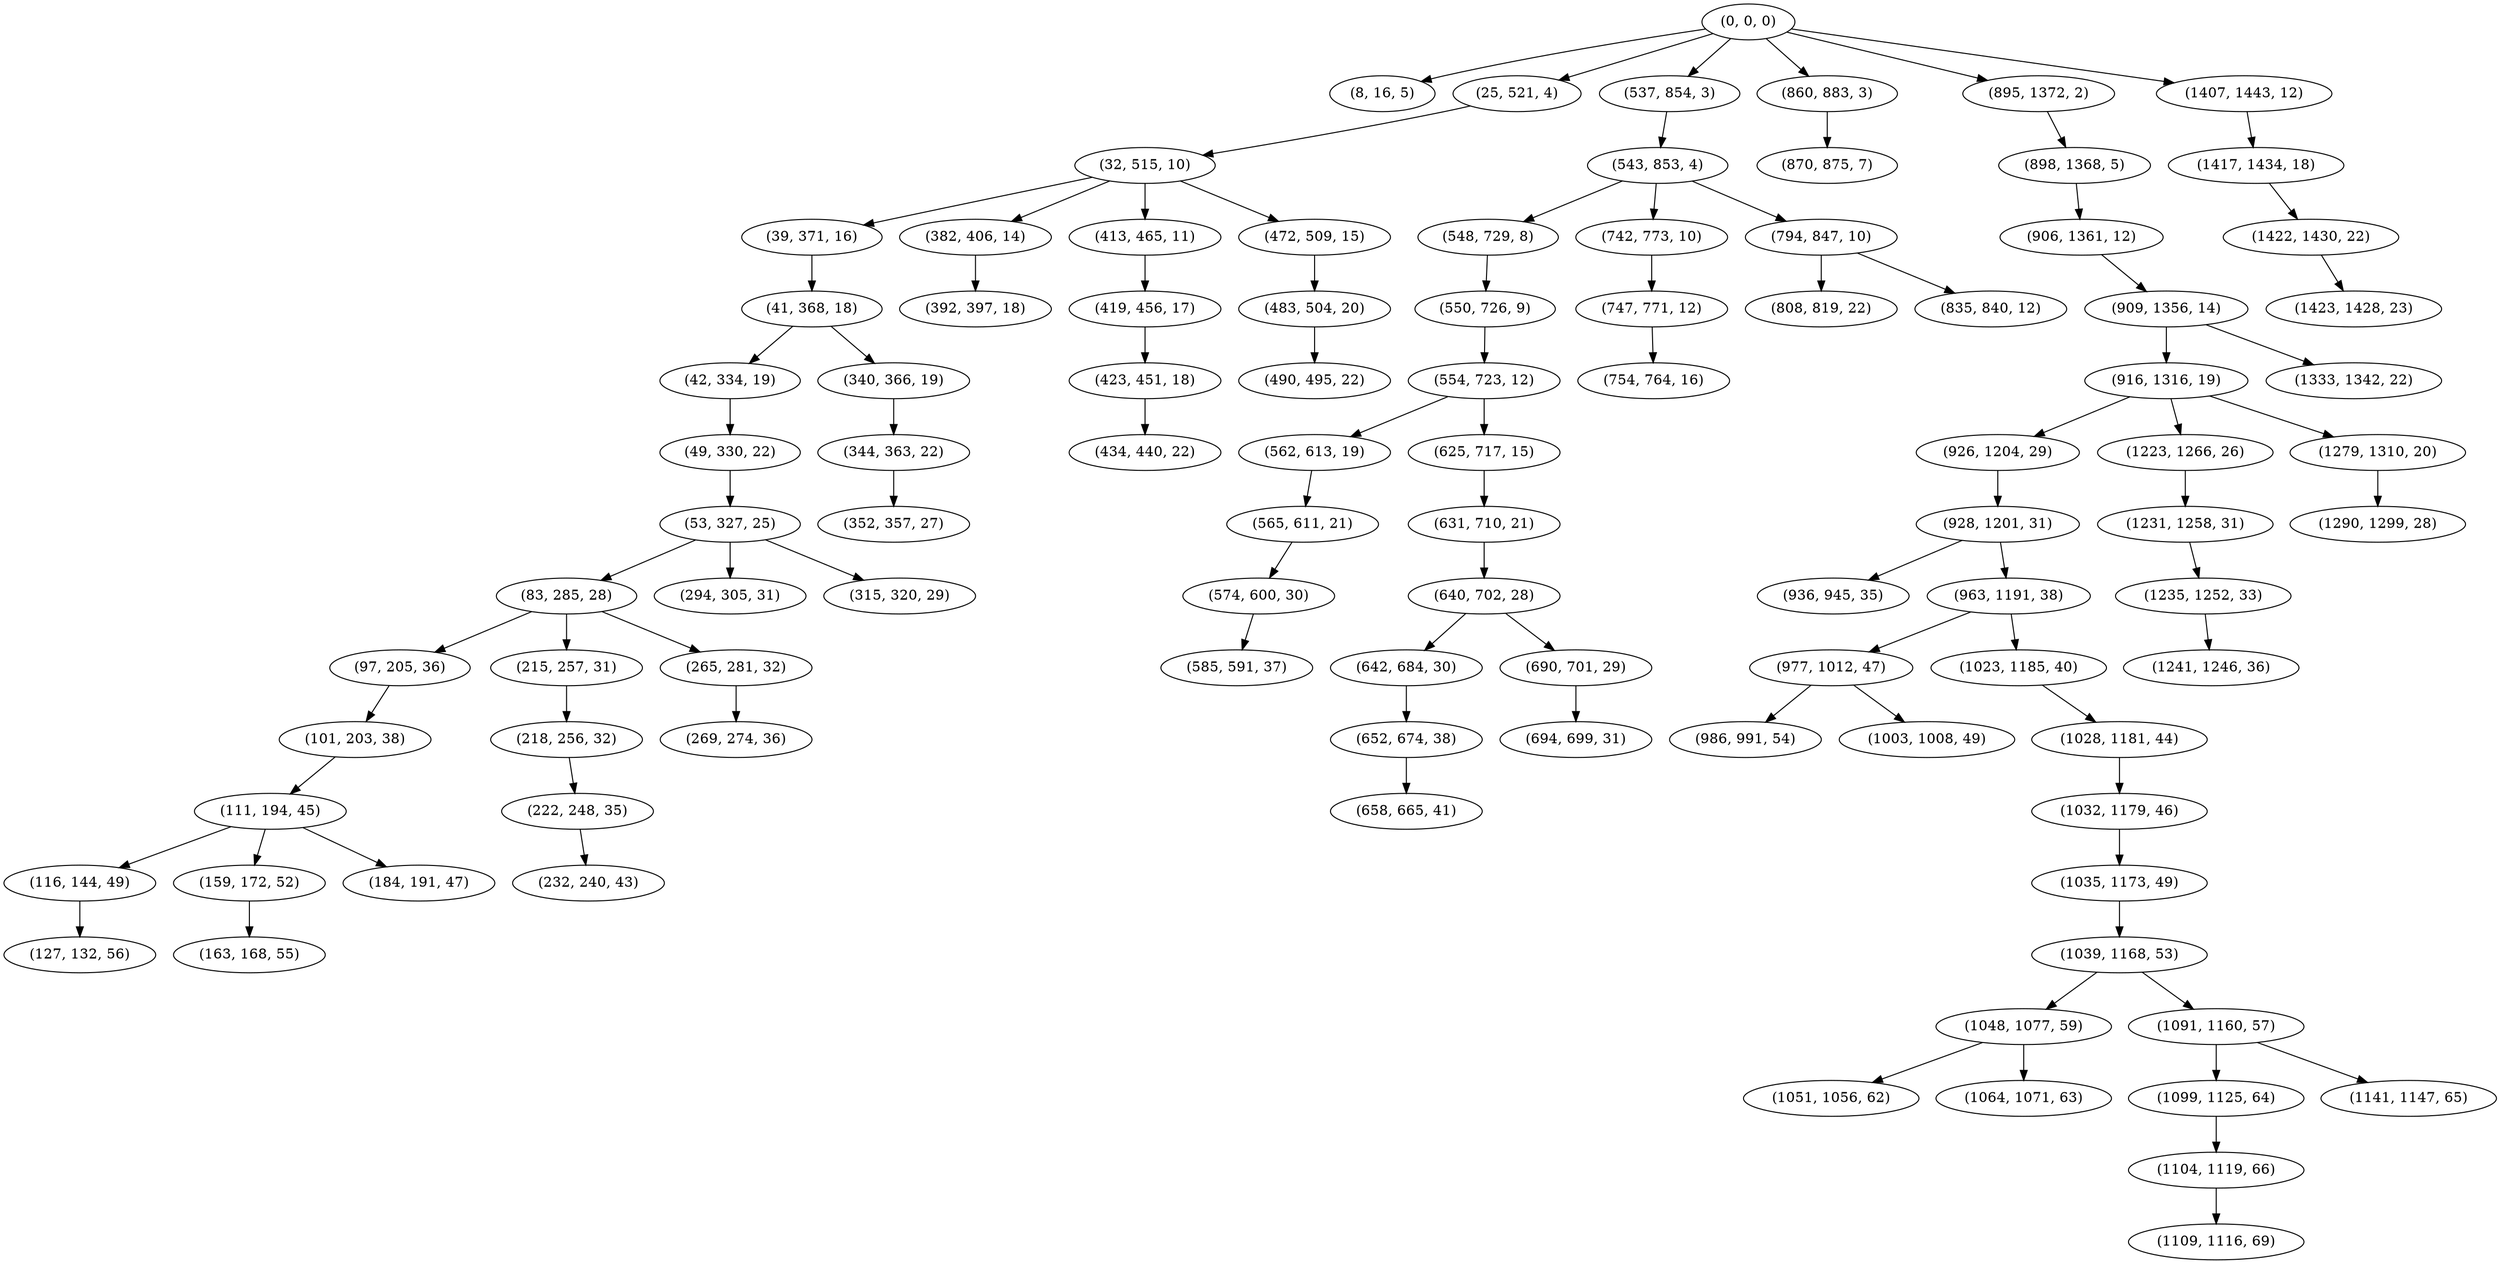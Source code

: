 digraph tree {
    "(0, 0, 0)";
    "(8, 16, 5)";
    "(25, 521, 4)";
    "(32, 515, 10)";
    "(39, 371, 16)";
    "(41, 368, 18)";
    "(42, 334, 19)";
    "(49, 330, 22)";
    "(53, 327, 25)";
    "(83, 285, 28)";
    "(97, 205, 36)";
    "(101, 203, 38)";
    "(111, 194, 45)";
    "(116, 144, 49)";
    "(127, 132, 56)";
    "(159, 172, 52)";
    "(163, 168, 55)";
    "(184, 191, 47)";
    "(215, 257, 31)";
    "(218, 256, 32)";
    "(222, 248, 35)";
    "(232, 240, 43)";
    "(265, 281, 32)";
    "(269, 274, 36)";
    "(294, 305, 31)";
    "(315, 320, 29)";
    "(340, 366, 19)";
    "(344, 363, 22)";
    "(352, 357, 27)";
    "(382, 406, 14)";
    "(392, 397, 18)";
    "(413, 465, 11)";
    "(419, 456, 17)";
    "(423, 451, 18)";
    "(434, 440, 22)";
    "(472, 509, 15)";
    "(483, 504, 20)";
    "(490, 495, 22)";
    "(537, 854, 3)";
    "(543, 853, 4)";
    "(548, 729, 8)";
    "(550, 726, 9)";
    "(554, 723, 12)";
    "(562, 613, 19)";
    "(565, 611, 21)";
    "(574, 600, 30)";
    "(585, 591, 37)";
    "(625, 717, 15)";
    "(631, 710, 21)";
    "(640, 702, 28)";
    "(642, 684, 30)";
    "(652, 674, 38)";
    "(658, 665, 41)";
    "(690, 701, 29)";
    "(694, 699, 31)";
    "(742, 773, 10)";
    "(747, 771, 12)";
    "(754, 764, 16)";
    "(794, 847, 10)";
    "(808, 819, 22)";
    "(835, 840, 12)";
    "(860, 883, 3)";
    "(870, 875, 7)";
    "(895, 1372, 2)";
    "(898, 1368, 5)";
    "(906, 1361, 12)";
    "(909, 1356, 14)";
    "(916, 1316, 19)";
    "(926, 1204, 29)";
    "(928, 1201, 31)";
    "(936, 945, 35)";
    "(963, 1191, 38)";
    "(977, 1012, 47)";
    "(986, 991, 54)";
    "(1003, 1008, 49)";
    "(1023, 1185, 40)";
    "(1028, 1181, 44)";
    "(1032, 1179, 46)";
    "(1035, 1173, 49)";
    "(1039, 1168, 53)";
    "(1048, 1077, 59)";
    "(1051, 1056, 62)";
    "(1064, 1071, 63)";
    "(1091, 1160, 57)";
    "(1099, 1125, 64)";
    "(1104, 1119, 66)";
    "(1109, 1116, 69)";
    "(1141, 1147, 65)";
    "(1223, 1266, 26)";
    "(1231, 1258, 31)";
    "(1235, 1252, 33)";
    "(1241, 1246, 36)";
    "(1279, 1310, 20)";
    "(1290, 1299, 28)";
    "(1333, 1342, 22)";
    "(1407, 1443, 12)";
    "(1417, 1434, 18)";
    "(1422, 1430, 22)";
    "(1423, 1428, 23)";
    "(0, 0, 0)" -> "(8, 16, 5)";
    "(0, 0, 0)" -> "(25, 521, 4)";
    "(0, 0, 0)" -> "(537, 854, 3)";
    "(0, 0, 0)" -> "(860, 883, 3)";
    "(0, 0, 0)" -> "(895, 1372, 2)";
    "(0, 0, 0)" -> "(1407, 1443, 12)";
    "(25, 521, 4)" -> "(32, 515, 10)";
    "(32, 515, 10)" -> "(39, 371, 16)";
    "(32, 515, 10)" -> "(382, 406, 14)";
    "(32, 515, 10)" -> "(413, 465, 11)";
    "(32, 515, 10)" -> "(472, 509, 15)";
    "(39, 371, 16)" -> "(41, 368, 18)";
    "(41, 368, 18)" -> "(42, 334, 19)";
    "(41, 368, 18)" -> "(340, 366, 19)";
    "(42, 334, 19)" -> "(49, 330, 22)";
    "(49, 330, 22)" -> "(53, 327, 25)";
    "(53, 327, 25)" -> "(83, 285, 28)";
    "(53, 327, 25)" -> "(294, 305, 31)";
    "(53, 327, 25)" -> "(315, 320, 29)";
    "(83, 285, 28)" -> "(97, 205, 36)";
    "(83, 285, 28)" -> "(215, 257, 31)";
    "(83, 285, 28)" -> "(265, 281, 32)";
    "(97, 205, 36)" -> "(101, 203, 38)";
    "(101, 203, 38)" -> "(111, 194, 45)";
    "(111, 194, 45)" -> "(116, 144, 49)";
    "(111, 194, 45)" -> "(159, 172, 52)";
    "(111, 194, 45)" -> "(184, 191, 47)";
    "(116, 144, 49)" -> "(127, 132, 56)";
    "(159, 172, 52)" -> "(163, 168, 55)";
    "(215, 257, 31)" -> "(218, 256, 32)";
    "(218, 256, 32)" -> "(222, 248, 35)";
    "(222, 248, 35)" -> "(232, 240, 43)";
    "(265, 281, 32)" -> "(269, 274, 36)";
    "(340, 366, 19)" -> "(344, 363, 22)";
    "(344, 363, 22)" -> "(352, 357, 27)";
    "(382, 406, 14)" -> "(392, 397, 18)";
    "(413, 465, 11)" -> "(419, 456, 17)";
    "(419, 456, 17)" -> "(423, 451, 18)";
    "(423, 451, 18)" -> "(434, 440, 22)";
    "(472, 509, 15)" -> "(483, 504, 20)";
    "(483, 504, 20)" -> "(490, 495, 22)";
    "(537, 854, 3)" -> "(543, 853, 4)";
    "(543, 853, 4)" -> "(548, 729, 8)";
    "(543, 853, 4)" -> "(742, 773, 10)";
    "(543, 853, 4)" -> "(794, 847, 10)";
    "(548, 729, 8)" -> "(550, 726, 9)";
    "(550, 726, 9)" -> "(554, 723, 12)";
    "(554, 723, 12)" -> "(562, 613, 19)";
    "(554, 723, 12)" -> "(625, 717, 15)";
    "(562, 613, 19)" -> "(565, 611, 21)";
    "(565, 611, 21)" -> "(574, 600, 30)";
    "(574, 600, 30)" -> "(585, 591, 37)";
    "(625, 717, 15)" -> "(631, 710, 21)";
    "(631, 710, 21)" -> "(640, 702, 28)";
    "(640, 702, 28)" -> "(642, 684, 30)";
    "(640, 702, 28)" -> "(690, 701, 29)";
    "(642, 684, 30)" -> "(652, 674, 38)";
    "(652, 674, 38)" -> "(658, 665, 41)";
    "(690, 701, 29)" -> "(694, 699, 31)";
    "(742, 773, 10)" -> "(747, 771, 12)";
    "(747, 771, 12)" -> "(754, 764, 16)";
    "(794, 847, 10)" -> "(808, 819, 22)";
    "(794, 847, 10)" -> "(835, 840, 12)";
    "(860, 883, 3)" -> "(870, 875, 7)";
    "(895, 1372, 2)" -> "(898, 1368, 5)";
    "(898, 1368, 5)" -> "(906, 1361, 12)";
    "(906, 1361, 12)" -> "(909, 1356, 14)";
    "(909, 1356, 14)" -> "(916, 1316, 19)";
    "(909, 1356, 14)" -> "(1333, 1342, 22)";
    "(916, 1316, 19)" -> "(926, 1204, 29)";
    "(916, 1316, 19)" -> "(1223, 1266, 26)";
    "(916, 1316, 19)" -> "(1279, 1310, 20)";
    "(926, 1204, 29)" -> "(928, 1201, 31)";
    "(928, 1201, 31)" -> "(936, 945, 35)";
    "(928, 1201, 31)" -> "(963, 1191, 38)";
    "(963, 1191, 38)" -> "(977, 1012, 47)";
    "(963, 1191, 38)" -> "(1023, 1185, 40)";
    "(977, 1012, 47)" -> "(986, 991, 54)";
    "(977, 1012, 47)" -> "(1003, 1008, 49)";
    "(1023, 1185, 40)" -> "(1028, 1181, 44)";
    "(1028, 1181, 44)" -> "(1032, 1179, 46)";
    "(1032, 1179, 46)" -> "(1035, 1173, 49)";
    "(1035, 1173, 49)" -> "(1039, 1168, 53)";
    "(1039, 1168, 53)" -> "(1048, 1077, 59)";
    "(1039, 1168, 53)" -> "(1091, 1160, 57)";
    "(1048, 1077, 59)" -> "(1051, 1056, 62)";
    "(1048, 1077, 59)" -> "(1064, 1071, 63)";
    "(1091, 1160, 57)" -> "(1099, 1125, 64)";
    "(1091, 1160, 57)" -> "(1141, 1147, 65)";
    "(1099, 1125, 64)" -> "(1104, 1119, 66)";
    "(1104, 1119, 66)" -> "(1109, 1116, 69)";
    "(1223, 1266, 26)" -> "(1231, 1258, 31)";
    "(1231, 1258, 31)" -> "(1235, 1252, 33)";
    "(1235, 1252, 33)" -> "(1241, 1246, 36)";
    "(1279, 1310, 20)" -> "(1290, 1299, 28)";
    "(1407, 1443, 12)" -> "(1417, 1434, 18)";
    "(1417, 1434, 18)" -> "(1422, 1430, 22)";
    "(1422, 1430, 22)" -> "(1423, 1428, 23)";
}
